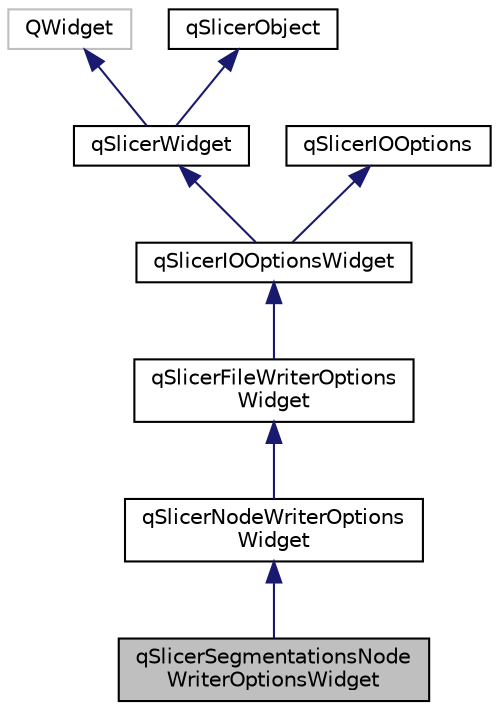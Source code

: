 digraph "qSlicerSegmentationsNodeWriterOptionsWidget"
{
  bgcolor="transparent";
  edge [fontname="Helvetica",fontsize="10",labelfontname="Helvetica",labelfontsize="10"];
  node [fontname="Helvetica",fontsize="10",shape=record];
  Node8 [label="qSlicerSegmentationsNode\lWriterOptionsWidget",height=0.2,width=0.4,color="black", fillcolor="grey75", style="filled", fontcolor="black"];
  Node9 -> Node8 [dir="back",color="midnightblue",fontsize="10",style="solid",fontname="Helvetica"];
  Node9 [label="qSlicerNodeWriterOptions\lWidget",height=0.2,width=0.4,color="black",URL="$classqSlicerNodeWriterOptionsWidget.html"];
  Node10 -> Node9 [dir="back",color="midnightblue",fontsize="10",style="solid",fontname="Helvetica"];
  Node10 [label="qSlicerFileWriterOptions\lWidget",height=0.2,width=0.4,color="black",URL="$classqSlicerFileWriterOptionsWidget.html",tooltip="Base class for all the Writer Options widget. "];
  Node11 -> Node10 [dir="back",color="midnightblue",fontsize="10",style="solid",fontname="Helvetica"];
  Node11 [label="qSlicerIOOptionsWidget",height=0.2,width=0.4,color="black",URL="$classqSlicerIOOptionsWidget.html"];
  Node12 -> Node11 [dir="back",color="midnightblue",fontsize="10",style="solid",fontname="Helvetica"];
  Node12 [label="qSlicerWidget",height=0.2,width=0.4,color="black",URL="$classqSlicerWidget.html"];
  Node13 -> Node12 [dir="back",color="midnightblue",fontsize="10",style="solid",fontname="Helvetica"];
  Node13 [label="QWidget",height=0.2,width=0.4,color="grey75"];
  Node14 -> Node12 [dir="back",color="midnightblue",fontsize="10",style="solid",fontname="Helvetica"];
  Node14 [label="qSlicerObject",height=0.2,width=0.4,color="black",URL="$classqSlicerObject.html"];
  Node15 -> Node11 [dir="back",color="midnightblue",fontsize="10",style="solid",fontname="Helvetica"];
  Node15 [label="qSlicerIOOptions",height=0.2,width=0.4,color="black",URL="$classqSlicerIOOptions.html"];
}
